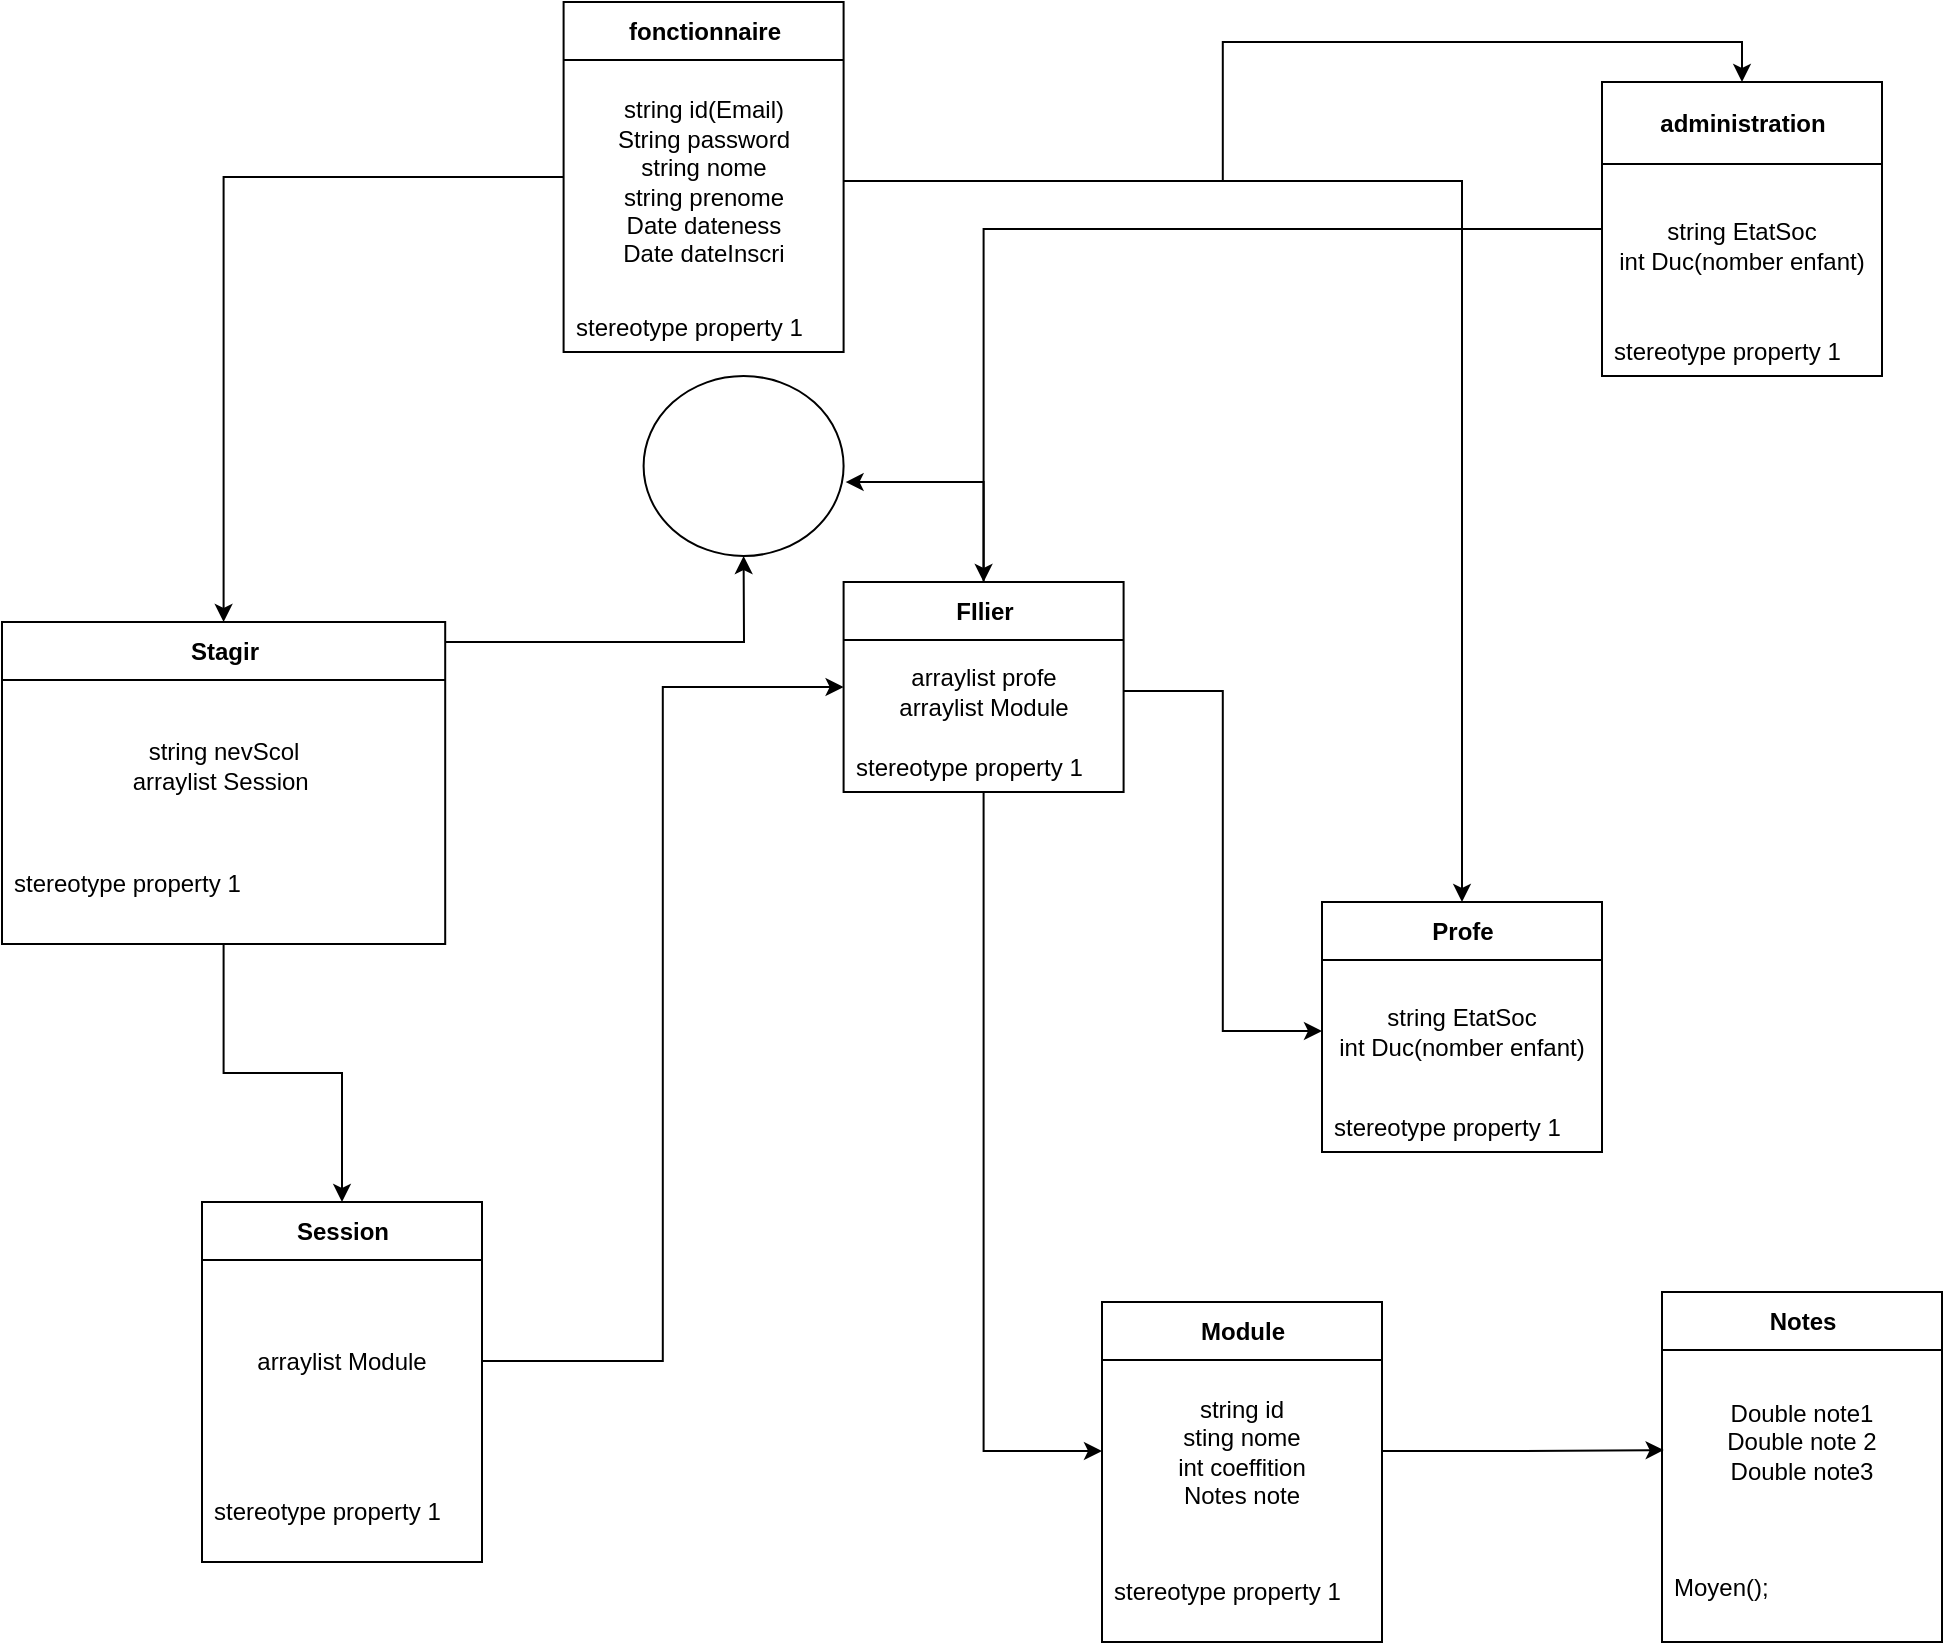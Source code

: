<mxfile version="14.3.1" type="github">
  <diagram id="1NxRG8D7V6ZAQGZjh9II" name="Page-1">
    <mxGraphModel dx="2523" dy="2008" grid="1" gridSize="10" guides="1" tooltips="1" connect="1" arrows="1" fold="1" page="1" pageScale="1" pageWidth="850" pageHeight="1100" math="0" shadow="0">
      <root>
        <mxCell id="0" />
        <mxCell id="1" parent="0" />
        <mxCell id="w4kRflrV1mzjxwacPPMQ-11" style="edgeStyle=orthogonalEdgeStyle;rounded=0;orthogonalLoop=1;jettySize=auto;html=1;entryX=0.5;entryY=0;entryDx=0;entryDy=0;endArrow=classic;endFill=1;" edge="1" parent="1" source="P056auIVvopmCKvKTStU-19" target="P056auIVvopmCKvKTStU-28">
          <mxGeometry relative="1" as="geometry" />
        </mxCell>
        <mxCell id="w4kRflrV1mzjxwacPPMQ-14" style="edgeStyle=orthogonalEdgeStyle;rounded=0;orthogonalLoop=1;jettySize=auto;html=1;endArrow=classic;endFill=1;" edge="1" parent="1" source="P056auIVvopmCKvKTStU-19" target="P056auIVvopmCKvKTStU-37">
          <mxGeometry relative="1" as="geometry">
            <Array as="points">
              <mxPoint x="191" y="70" />
            </Array>
          </mxGeometry>
        </mxCell>
        <mxCell id="P056auIVvopmCKvKTStU-19" value="Stagir" style="swimlane;fontStyle=1;align=center;verticalAlign=middle;childLayout=stackLayout;horizontal=1;startSize=29;horizontalStack=0;resizeParent=1;resizeParentMax=0;resizeLast=0;collapsible=0;marginBottom=0;html=1;" parent="1" vertex="1">
          <mxGeometry x="-180" y="60" width="221.6" height="161" as="geometry" />
        </mxCell>
        <mxCell id="P056auIVvopmCKvKTStU-20" value="&lt;br&gt;string nevScol&lt;br&gt;arraylist Session&amp;nbsp;" style="text;html=1;strokeColor=none;fillColor=none;align=center;verticalAlign=middle;spacingLeft=4;spacingRight=4;overflow=hidden;rotatable=0;points=[[0,0.5],[1,0.5]];portConstraint=eastwest;" parent="P056auIVvopmCKvKTStU-19" vertex="1">
          <mxGeometry y="29" width="221.6" height="71" as="geometry" />
        </mxCell>
        <mxCell id="P056auIVvopmCKvKTStU-21" value="stereotype property 1" style="text;html=1;strokeColor=none;fillColor=none;align=left;verticalAlign=middle;spacingLeft=4;spacingRight=4;overflow=hidden;rotatable=0;points=[[0,0.5],[1,0.5]];portConstraint=eastwest;" parent="P056auIVvopmCKvKTStU-19" vertex="1">
          <mxGeometry y="100" width="221.6" height="61" as="geometry" />
        </mxCell>
        <mxCell id="w4kRflrV1mzjxwacPPMQ-8" style="edgeStyle=orthogonalEdgeStyle;rounded=0;orthogonalLoop=1;jettySize=auto;html=1;entryX=0;entryY=0.5;entryDx=0;entryDy=0;endArrow=classic;endFill=1;" edge="1" parent="1" source="P056auIVvopmCKvKTStU-22" target="P056auIVvopmCKvKTStU-26">
          <mxGeometry relative="1" as="geometry" />
        </mxCell>
        <mxCell id="w4kRflrV1mzjxwacPPMQ-13" style="edgeStyle=orthogonalEdgeStyle;rounded=0;orthogonalLoop=1;jettySize=auto;html=1;entryX=1.01;entryY=0.589;entryDx=0;entryDy=0;entryPerimeter=0;endArrow=classic;endFill=1;" edge="1" parent="1" source="P056auIVvopmCKvKTStU-22" target="P056auIVvopmCKvKTStU-37">
          <mxGeometry relative="1" as="geometry" />
        </mxCell>
        <mxCell id="P056auIVvopmCKvKTStU-22" value="FIlier" style="swimlane;fontStyle=1;align=center;verticalAlign=middle;childLayout=stackLayout;horizontal=1;startSize=29;horizontalStack=0;resizeParent=1;resizeParentMax=0;resizeLast=0;collapsible=0;marginBottom=0;html=1;" parent="1" vertex="1">
          <mxGeometry x="240.8" y="40" width="140" height="105" as="geometry" />
        </mxCell>
        <mxCell id="P056auIVvopmCKvKTStU-23" value="arraylist profe&lt;br&gt;arraylist Module" style="text;html=1;strokeColor=none;fillColor=none;align=center;verticalAlign=middle;spacingLeft=4;spacingRight=4;overflow=hidden;rotatable=0;points=[[0,0.5],[1,0.5]];portConstraint=eastwest;" parent="P056auIVvopmCKvKTStU-22" vertex="1">
          <mxGeometry y="29" width="140" height="51" as="geometry" />
        </mxCell>
        <mxCell id="P056auIVvopmCKvKTStU-24" value="stereotype property 1" style="text;html=1;strokeColor=none;fillColor=none;align=left;verticalAlign=middle;spacingLeft=4;spacingRight=4;overflow=hidden;rotatable=0;points=[[0,0.5],[1,0.5]];portConstraint=eastwest;" parent="P056auIVvopmCKvKTStU-22" vertex="1">
          <mxGeometry y="80" width="140" height="25" as="geometry" />
        </mxCell>
        <mxCell id="P056auIVvopmCKvKTStU-25" value="Module&lt;span style=&quot;color: rgba(0 , 0 , 0 , 0) ; font-family: monospace ; font-size: 0px ; font-weight: 400&quot;&gt;%3CmxGraphModel%3E%3Croot%3E%3CmxCell%20id%3D%220%22%2F%3E%3CmxCell%20id%3D%221%22%20parent%3D%220%22%2F%3E%3CmxCell%20id%3D%222%22%20value%3D%22FIlier%22%20style%3D%22swimlane%3BfontStyle%3D1%3Balign%3Dcenter%3BverticalAlign%3Dmiddle%3BchildLayout%3DstackLayout%3Bhorizontal%3D1%3BstartSize%3D29%3BhorizontalStack%3D0%3BresizeParent%3D1%3BresizeParentMax%3D0%3BresizeLast%3D0%3Bcollapsible%3D0%3BmarginBottom%3D0%3Bhtml%3D1%3B%22%20vertex%3D%221%22%20parent%3D%221%22%3E%3CmxGeometry%20x%3D%22270%22%20y%3D%22400%22%20width%3D%22140%22%20height%3D%2279%22%20as%3D%22geometry%22%2F%3E%3C%2FmxCell%3E%3CmxCell%20id%3D%223%22%20value%3D%22%26amp%3Blt%3B%26amp%3Blt%3Bstereotype1%26amp%3Bgt%3B%26amp%3Bgt%3B%22%20style%3D%22text%3Bhtml%3D1%3BstrokeColor%3Dnone%3BfillColor%3Dnone%3Balign%3Dcenter%3BverticalAlign%3Dmiddle%3BspacingLeft%3D4%3BspacingRight%3D4%3Boverflow%3Dhidden%3Brotatable%3D0%3Bpoints%3D%5B%5B0%2C0.5%5D%2C%5B1%2C0.5%5D%5D%3BportConstraint%3Deastwest%3B%22%20vertex%3D%221%22%20parent%3D%222%22%3E%3CmxGeometry%20y%3D%2229%22%20width%3D%22140%22%20height%3D%2225%22%20as%3D%22geometry%22%2F%3E%3C%2FmxCell%3E%3CmxCell%20id%3D%224%22%20value%3D%22stereotype%20property%201%22%20style%3D%22text%3Bhtml%3D1%3BstrokeColor%3Dnone%3BfillColor%3Dnone%3Balign%3Dleft%3BverticalAlign%3Dmiddle%3BspacingLeft%3D4%3BspacingRight%3D4%3Boverflow%3Dhidden%3Brotatable%3D0%3Bpoints%3D%5B%5B0%2C0.5%5D%2C%5B1%2C0.5%5D%5D%3BportConstraint%3Deastwest%3B%22%20vertex%3D%221%22%20parent%3D%222%22%3E%3CmxGeometry%20y%3D%2254%22%20width%3D%22140%22%20height%3D%2225%22%20as%3D%22geometry%22%2F%3E%3C%2FmxCell%3E%3C%2Froot%3E%3C%2FmxGraphModel%3E&lt;/span&gt;" style="swimlane;fontStyle=1;align=center;verticalAlign=middle;childLayout=stackLayout;horizontal=1;startSize=29;horizontalStack=0;resizeParent=1;resizeParentMax=0;resizeLast=0;collapsible=0;marginBottom=0;html=1;" parent="1" vertex="1">
          <mxGeometry x="370" y="400" width="140" height="170" as="geometry" />
        </mxCell>
        <mxCell id="P056auIVvopmCKvKTStU-26" value="string id&lt;br&gt;sting nome&lt;br&gt;int coeffition&lt;br&gt;Notes note" style="text;html=1;strokeColor=none;fillColor=none;align=center;verticalAlign=middle;spacingLeft=4;spacingRight=4;overflow=hidden;rotatable=0;points=[[0,0.5],[1,0.5]];portConstraint=eastwest;" parent="P056auIVvopmCKvKTStU-25" vertex="1">
          <mxGeometry y="29" width="140" height="91" as="geometry" />
        </mxCell>
        <mxCell id="P056auIVvopmCKvKTStU-27" value="stereotype property 1" style="text;html=1;strokeColor=none;fillColor=none;align=left;verticalAlign=middle;spacingLeft=4;spacingRight=4;overflow=hidden;rotatable=0;points=[[0,0.5],[1,0.5]];portConstraint=eastwest;" parent="P056auIVvopmCKvKTStU-25" vertex="1">
          <mxGeometry y="120" width="140" height="50" as="geometry" />
        </mxCell>
        <mxCell id="P056auIVvopmCKvKTStU-28" value="Session&lt;span style=&quot;color: rgba(0 , 0 , 0 , 0) ; font-family: monospace ; font-size: 0px ; font-weight: 400&quot;&gt;%3CmxGraphModel%3E%3Croot%3E%3CmxCell%20id%3D%220%22%2F%3E%3CmxCell%20id%3D%221%22%20parent%3D%220%22%2F%3E%3CmxCell%20id%3D%222%22%20value%3D%22FIlier%22%20style%3D%22swimlane%3BfontStyle%3D1%3Balign%3Dcenter%3BverticalAlign%3Dmiddle%3BchildLayout%3DstackLayout%3Bhorizontal%3D1%3BstartSize%3D29%3BhorizontalStack%3D0%3BresizeParent%3D1%3BresizeParentMax%3D0%3BresizeLast%3D0%3Bcollapsible%3D0%3BmarginBottom%3D0%3Bhtml%3D1%3B%22%20vertex%3D%221%22%20parent%3D%221%22%3E%3CmxGeometry%20x%3D%22270%22%20y%3D%22400%22%20width%3D%22140%22%20height%3D%2279%22%20as%3D%22geometry%22%2F%3E%3C%2FmxCell%3E%3CmxCell%20id%3D%223%22%20value%3D%22%26amp%3Blt%3B%26amp%3Blt%3Bstereotype1%26amp%3Bgt%3B%26amp%3Bgt%3B%22%20style%3D%22text%3Bhtml%3D1%3BstrokeColor%3Dnone%3BfillColor%3Dnone%3Balign%3Dcenter%3BverticalAlign%3Dmiddle%3BspacingLeft%3D4%3BspacingRight%3D4%3Boverflow%3Dhidden%3Brotatable%3D0%3Bpoints%3D%5B%5B0%2C0.5%5D%2C%5B1%2C0.5%5D%5D%3BportConstraint%3Deastwest%3B%22%20vertex%3D%221%22%20parent%3D%222%22%3E%3CmxGeometry%20y%3D%2229%22%20width%3D%22140%22%20height%3D%2225%22%20as%3D%22geometry%22%2F%3E%3C%2FmxCell%3E%3CmxCell%20id%3D%224%22%20value%3D%22stereotype%20property%201%22%20style%3D%22text%3Bhtml%3D1%3BstrokeColor%3Dnone%3BfillColor%3Dnone%3Balign%3Dleft%3BverticalAlign%3Dmiddle%3BspacingLeft%3D4%3BspacingRight%3D4%3Boverflow%3Dhidden%3Brotatable%3D0%3Bpoints%3D%5B%5B0%2C0.5%5D%2C%5B1%2C0.5%5D%5D%3BportConstraint%3Deastwest%3B%22%20vertex%3D%221%22%20parent%3D%222%22%3E%3CmxGeometry%20y%3D%2254%22%20width%3D%22140%22%20height%3D%2225%22%20as%3D%22geometry%22%2F%3E%3C%2FmxCell%3E%3C%2Froot%3E%3C%2FmxGraphModel%3E&lt;/span&gt;" style="swimlane;fontStyle=1;align=center;verticalAlign=middle;childLayout=stackLayout;horizontal=1;startSize=29;horizontalStack=0;resizeParent=1;resizeParentMax=0;resizeLast=0;collapsible=0;marginBottom=0;html=1;" parent="1" vertex="1">
          <mxGeometry x="-80.0" y="350" width="140" height="180" as="geometry" />
        </mxCell>
        <mxCell id="P056auIVvopmCKvKTStU-29" value="arraylist Module" style="text;html=1;strokeColor=none;fillColor=none;align=center;verticalAlign=middle;spacingLeft=4;spacingRight=4;overflow=hidden;rotatable=0;points=[[0,0.5],[1,0.5]];portConstraint=eastwest;" parent="P056auIVvopmCKvKTStU-28" vertex="1">
          <mxGeometry y="29" width="140" height="101" as="geometry" />
        </mxCell>
        <mxCell id="P056auIVvopmCKvKTStU-30" value="stereotype property 1" style="text;html=1;strokeColor=none;fillColor=none;align=left;verticalAlign=middle;spacingLeft=4;spacingRight=4;overflow=hidden;rotatable=0;points=[[0,0.5],[1,0.5]];portConstraint=eastwest;" parent="P056auIVvopmCKvKTStU-28" vertex="1">
          <mxGeometry y="130" width="140" height="50" as="geometry" />
        </mxCell>
        <mxCell id="P056auIVvopmCKvKTStU-37" value="" style="ellipse;whiteSpace=wrap;html=1;align=center;rotation=0;" parent="1" vertex="1">
          <mxGeometry x="140.8" y="-63" width="100" height="90" as="geometry" />
        </mxCell>
        <mxCell id="P056auIVvopmCKvKTStU-42" value="Notes" style="swimlane;fontStyle=1;align=center;verticalAlign=middle;childLayout=stackLayout;horizontal=1;startSize=29;horizontalStack=0;resizeParent=1;resizeParentMax=0;resizeLast=0;collapsible=0;marginBottom=0;html=1;" parent="1" vertex="1">
          <mxGeometry x="650" y="395" width="140" height="175" as="geometry" />
        </mxCell>
        <mxCell id="P056auIVvopmCKvKTStU-43" value="Double note1&lt;br&gt;Double note 2&lt;br&gt;Double note3&lt;br&gt;" style="text;html=1;strokeColor=none;fillColor=none;align=center;verticalAlign=middle;spacingLeft=4;spacingRight=4;overflow=hidden;rotatable=0;points=[[0,0.5],[1,0.5]];portConstraint=eastwest;" parent="P056auIVvopmCKvKTStU-42" vertex="1">
          <mxGeometry y="29" width="140" height="91" as="geometry" />
        </mxCell>
        <mxCell id="P056auIVvopmCKvKTStU-44" value="Moyen();" style="text;html=1;strokeColor=none;fillColor=none;align=left;verticalAlign=middle;spacingLeft=4;spacingRight=4;overflow=hidden;rotatable=0;points=[[0,0.5],[1,0.5]];portConstraint=eastwest;" parent="P056auIVvopmCKvKTStU-42" vertex="1">
          <mxGeometry y="120" width="140" height="55" as="geometry" />
        </mxCell>
        <mxCell id="P056auIVvopmCKvKTStU-47" value="Profe" style="swimlane;fontStyle=1;align=center;verticalAlign=middle;childLayout=stackLayout;horizontal=1;startSize=29;horizontalStack=0;resizeParent=1;resizeParentMax=0;resizeLast=0;collapsible=0;marginBottom=0;html=1;" parent="1" vertex="1">
          <mxGeometry x="480" y="200" width="140" height="125" as="geometry" />
        </mxCell>
        <mxCell id="P056auIVvopmCKvKTStU-48" value="string EtatSoc&lt;br&gt;int Duc(nomber enfant)" style="text;html=1;strokeColor=none;fillColor=none;align=center;verticalAlign=middle;spacingLeft=4;spacingRight=4;overflow=hidden;rotatable=0;points=[[0,0.5],[1,0.5]];portConstraint=eastwest;" parent="P056auIVvopmCKvKTStU-47" vertex="1">
          <mxGeometry y="29" width="140" height="71" as="geometry" />
        </mxCell>
        <mxCell id="P056auIVvopmCKvKTStU-49" value="stereotype property 1" style="text;html=1;strokeColor=none;fillColor=none;align=left;verticalAlign=middle;spacingLeft=4;spacingRight=4;overflow=hidden;rotatable=0;points=[[0,0.5],[1,0.5]];portConstraint=eastwest;" parent="P056auIVvopmCKvKTStU-47" vertex="1">
          <mxGeometry y="100" width="140" height="25" as="geometry" />
        </mxCell>
        <mxCell id="w4kRflrV1mzjxwacPPMQ-6" style="edgeStyle=orthogonalEdgeStyle;rounded=0;orthogonalLoop=1;jettySize=auto;html=1;endArrow=classic;endFill=1;" edge="1" parent="1" source="P056auIVvopmCKvKTStU-50" target="P056auIVvopmCKvKTStU-19">
          <mxGeometry relative="1" as="geometry" />
        </mxCell>
        <mxCell id="P056auIVvopmCKvKTStU-50" value="fonctionnaire" style="swimlane;fontStyle=1;align=center;verticalAlign=middle;childLayout=stackLayout;horizontal=1;startSize=29;horizontalStack=0;resizeParent=1;resizeParentMax=0;resizeLast=0;collapsible=0;marginBottom=0;html=1;" parent="1" vertex="1">
          <mxGeometry x="100.8" y="-250" width="140" height="175" as="geometry" />
        </mxCell>
        <mxCell id="P056auIVvopmCKvKTStU-51" value="string id(Email)&lt;br&gt;String password&lt;br&gt;string nome&lt;br&gt;string prenome&lt;br&gt;Date dateness&lt;br&gt;Date dateInscri" style="text;html=1;strokeColor=none;fillColor=none;align=center;verticalAlign=middle;spacingLeft=4;spacingRight=4;overflow=hidden;rotatable=0;points=[[0,0.5],[1,0.5]];portConstraint=eastwest;" parent="P056auIVvopmCKvKTStU-50" vertex="1">
          <mxGeometry y="29" width="140" height="121" as="geometry" />
        </mxCell>
        <mxCell id="P056auIVvopmCKvKTStU-52" value="stereotype property 1" style="text;html=1;strokeColor=none;fillColor=none;align=left;verticalAlign=middle;spacingLeft=4;spacingRight=4;overflow=hidden;rotatable=0;points=[[0,0.5],[1,0.5]];portConstraint=eastwest;" parent="P056auIVvopmCKvKTStU-50" vertex="1">
          <mxGeometry y="150" width="140" height="25" as="geometry" />
        </mxCell>
        <mxCell id="w4kRflrV1mzjxwacPPMQ-17" style="edgeStyle=orthogonalEdgeStyle;rounded=0;orthogonalLoop=1;jettySize=auto;html=1;endArrow=classic;endFill=1;" edge="1" parent="1" source="P056auIVvopmCKvKTStU-55" target="P056auIVvopmCKvKTStU-22">
          <mxGeometry relative="1" as="geometry" />
        </mxCell>
        <mxCell id="P056auIVvopmCKvKTStU-55" value="administration" style="swimlane;fontStyle=1;align=center;verticalAlign=middle;childLayout=stackLayout;horizontal=1;startSize=41;horizontalStack=0;resizeParent=1;resizeParentMax=0;resizeLast=0;collapsible=0;marginBottom=0;html=1;" parent="1" vertex="1">
          <mxGeometry x="620" y="-210" width="140" height="147" as="geometry" />
        </mxCell>
        <mxCell id="P056auIVvopmCKvKTStU-56" value="string EtatSoc&lt;br&gt;int Duc(nomber enfant)" style="text;html=1;strokeColor=none;fillColor=none;align=center;verticalAlign=middle;spacingLeft=4;spacingRight=4;overflow=hidden;rotatable=0;points=[[0,0.5],[1,0.5]];portConstraint=eastwest;" parent="P056auIVvopmCKvKTStU-55" vertex="1">
          <mxGeometry y="41" width="140" height="81" as="geometry" />
        </mxCell>
        <mxCell id="P056auIVvopmCKvKTStU-57" value="stereotype property 1" style="text;html=1;strokeColor=none;fillColor=none;align=left;verticalAlign=middle;spacingLeft=4;spacingRight=4;overflow=hidden;rotatable=0;points=[[0,0.5],[1,0.5]];portConstraint=eastwest;" parent="P056auIVvopmCKvKTStU-55" vertex="1">
          <mxGeometry y="122" width="140" height="25" as="geometry" />
        </mxCell>
        <mxCell id="w4kRflrV1mzjxwacPPMQ-4" style="edgeStyle=orthogonalEdgeStyle;rounded=0;orthogonalLoop=1;jettySize=auto;html=1;endArrow=classic;endFill=1;" edge="1" parent="1" source="P056auIVvopmCKvKTStU-51" target="P056auIVvopmCKvKTStU-47">
          <mxGeometry relative="1" as="geometry" />
        </mxCell>
        <mxCell id="w4kRflrV1mzjxwacPPMQ-7" style="edgeStyle=orthogonalEdgeStyle;rounded=0;orthogonalLoop=1;jettySize=auto;html=1;entryX=0.5;entryY=0;entryDx=0;entryDy=0;endArrow=classic;endFill=1;" edge="1" parent="1" source="P056auIVvopmCKvKTStU-51" target="P056auIVvopmCKvKTStU-55">
          <mxGeometry relative="1" as="geometry" />
        </mxCell>
        <mxCell id="w4kRflrV1mzjxwacPPMQ-10" style="edgeStyle=orthogonalEdgeStyle;rounded=0;orthogonalLoop=1;jettySize=auto;html=1;endArrow=classic;endFill=1;" edge="1" parent="1" source="P056auIVvopmCKvKTStU-23" target="P056auIVvopmCKvKTStU-48">
          <mxGeometry relative="1" as="geometry" />
        </mxCell>
        <mxCell id="w4kRflrV1mzjxwacPPMQ-15" style="edgeStyle=orthogonalEdgeStyle;rounded=0;orthogonalLoop=1;jettySize=auto;html=1;entryX=0.006;entryY=0.55;entryDx=0;entryDy=0;endArrow=classic;endFill=1;entryPerimeter=0;" edge="1" parent="1" source="P056auIVvopmCKvKTStU-26" target="P056auIVvopmCKvKTStU-43">
          <mxGeometry relative="1" as="geometry" />
        </mxCell>
        <mxCell id="w4kRflrV1mzjxwacPPMQ-16" style="edgeStyle=orthogonalEdgeStyle;rounded=0;orthogonalLoop=1;jettySize=auto;html=1;entryX=0;entryY=0.5;entryDx=0;entryDy=0;endArrow=classic;endFill=1;" edge="1" parent="1" source="P056auIVvopmCKvKTStU-29" target="P056auIVvopmCKvKTStU-22">
          <mxGeometry relative="1" as="geometry" />
        </mxCell>
      </root>
    </mxGraphModel>
  </diagram>
</mxfile>
